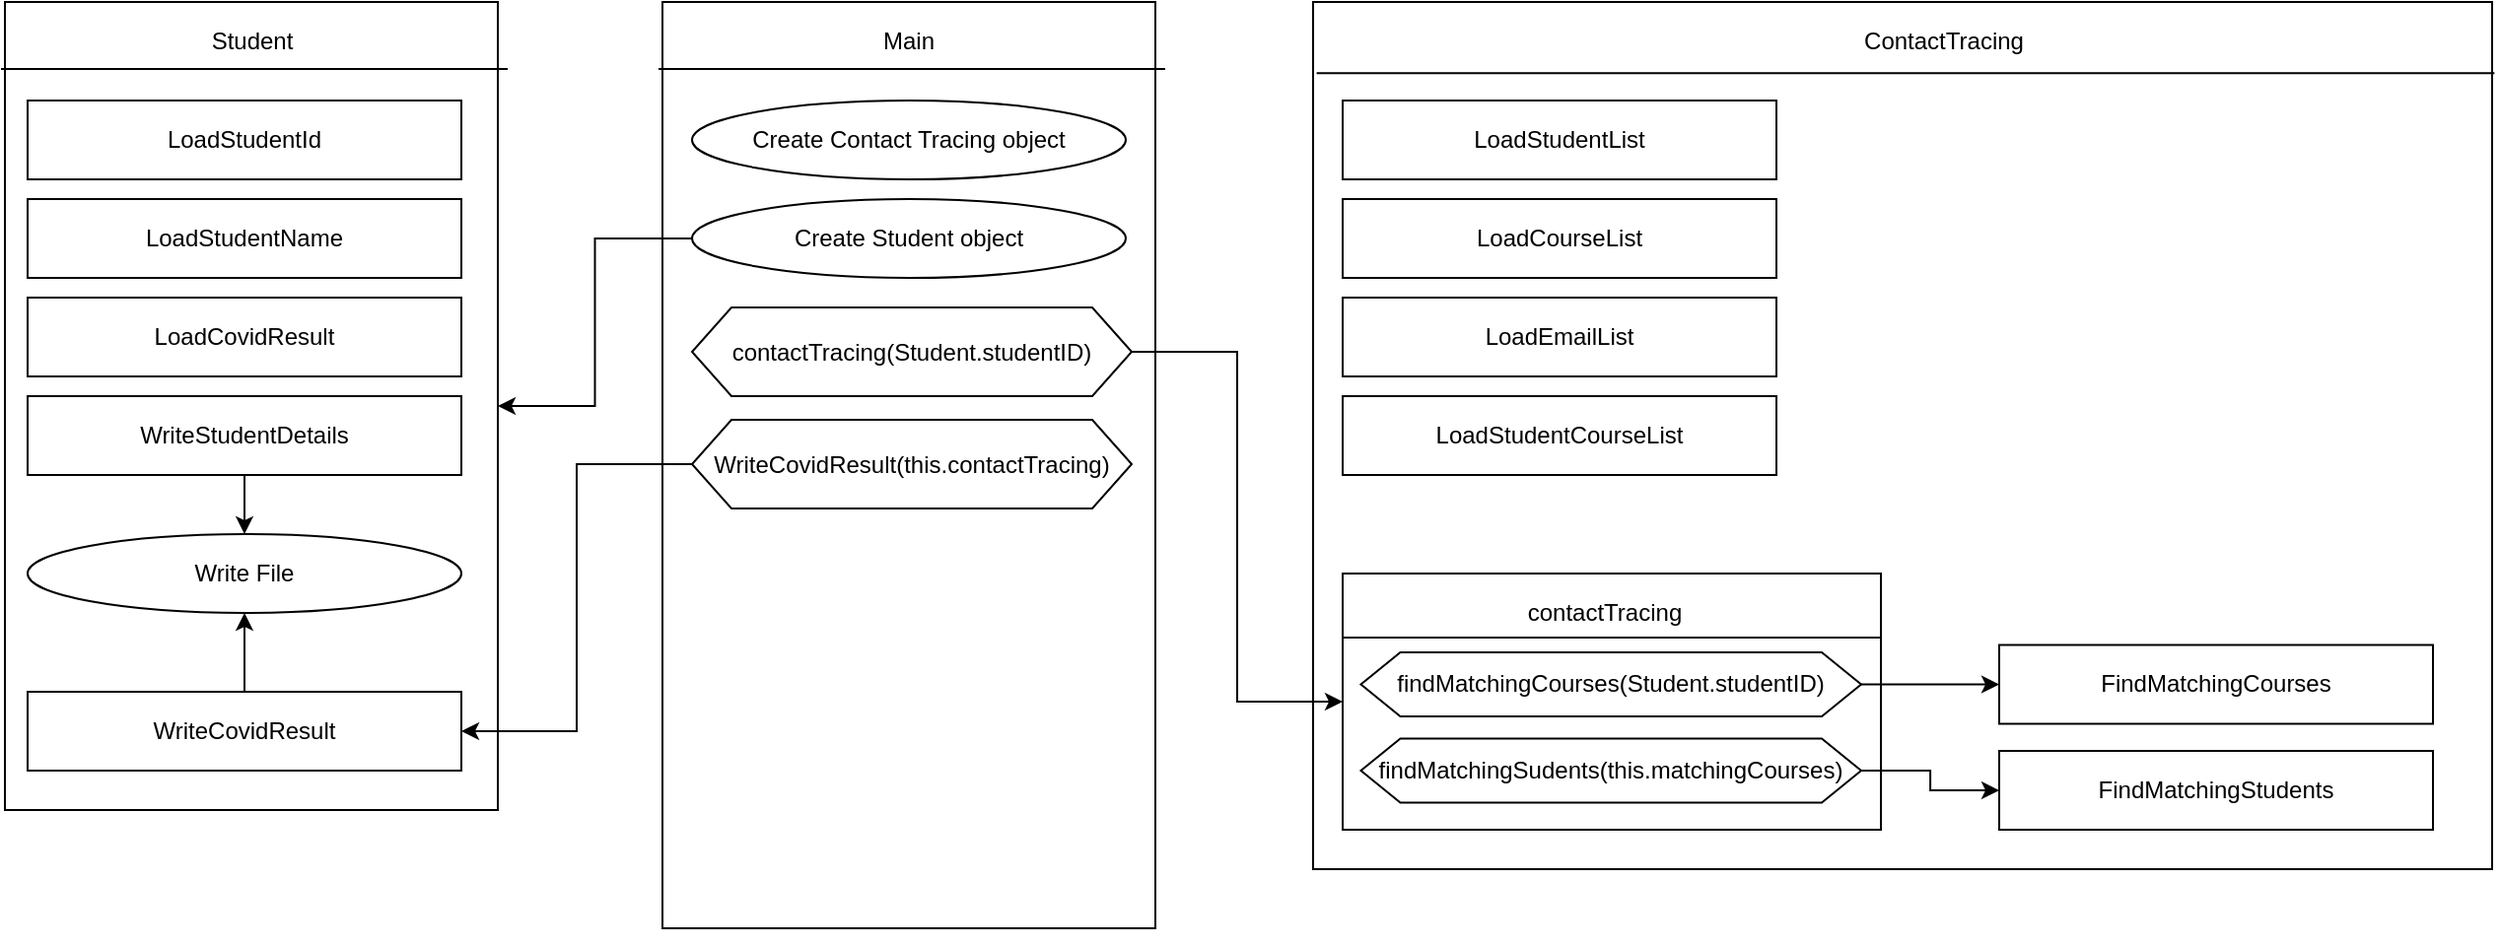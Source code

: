 <mxfile version="13.9.2" type="github">
  <diagram id="C5RBs43oDa-KdzZeNtuy" name="Page-1">
    <mxGraphModel dx="1422" dy="772" grid="1" gridSize="10" guides="1" tooltips="1" connect="1" arrows="1" fold="1" page="1" pageScale="1" pageWidth="827" pageHeight="1169" math="0" shadow="0">
      <root>
        <mxCell id="WIyWlLk6GJQsqaUBKTNV-0" />
        <mxCell id="WIyWlLk6GJQsqaUBKTNV-1" parent="WIyWlLk6GJQsqaUBKTNV-0" />
        <mxCell id="S7pzSwOHs0h3wulSuN-L-0" value="" style="rounded=0;whiteSpace=wrap;html=1;" vertex="1" parent="WIyWlLk6GJQsqaUBKTNV-1">
          <mxGeometry x="372" y="350" width="250" height="470" as="geometry" />
        </mxCell>
        <mxCell id="S7pzSwOHs0h3wulSuN-L-1" value="Main" style="text;html=1;strokeColor=none;fillColor=none;align=center;verticalAlign=middle;whiteSpace=wrap;rounded=0;" vertex="1" parent="WIyWlLk6GJQsqaUBKTNV-1">
          <mxGeometry x="412" y="360" width="170" height="20" as="geometry" />
        </mxCell>
        <mxCell id="S7pzSwOHs0h3wulSuN-L-2" value="" style="endArrow=none;html=1;" edge="1" parent="WIyWlLk6GJQsqaUBKTNV-1">
          <mxGeometry width="50" height="50" relative="1" as="geometry">
            <mxPoint x="370" y="384" as="sourcePoint" />
            <mxPoint x="627" y="384" as="targetPoint" />
          </mxGeometry>
        </mxCell>
        <mxCell id="S7pzSwOHs0h3wulSuN-L-3" style="edgeStyle=orthogonalEdgeStyle;rounded=0;orthogonalLoop=1;jettySize=auto;html=1;exitX=0.5;exitY=1;exitDx=0;exitDy=0;" edge="1" parent="WIyWlLk6GJQsqaUBKTNV-1" source="S7pzSwOHs0h3wulSuN-L-0" target="S7pzSwOHs0h3wulSuN-L-0">
          <mxGeometry relative="1" as="geometry" />
        </mxCell>
        <mxCell id="S7pzSwOHs0h3wulSuN-L-7" value="" style="rounded=0;whiteSpace=wrap;html=1;" vertex="1" parent="WIyWlLk6GJQsqaUBKTNV-1">
          <mxGeometry x="38.5" y="350" width="250" height="410" as="geometry" />
        </mxCell>
        <mxCell id="S7pzSwOHs0h3wulSuN-L-8" value="Student" style="text;html=1;strokeColor=none;fillColor=none;align=center;verticalAlign=middle;whiteSpace=wrap;rounded=0;" vertex="1" parent="WIyWlLk6GJQsqaUBKTNV-1">
          <mxGeometry x="78.5" y="360" width="170" height="20" as="geometry" />
        </mxCell>
        <mxCell id="S7pzSwOHs0h3wulSuN-L-9" value="" style="endArrow=none;html=1;" edge="1" parent="WIyWlLk6GJQsqaUBKTNV-1">
          <mxGeometry width="50" height="50" relative="1" as="geometry">
            <mxPoint x="36.5" y="384" as="sourcePoint" />
            <mxPoint x="293.5" y="384" as="targetPoint" />
          </mxGeometry>
        </mxCell>
        <mxCell id="S7pzSwOHs0h3wulSuN-L-10" style="edgeStyle=orthogonalEdgeStyle;rounded=0;orthogonalLoop=1;jettySize=auto;html=1;exitX=0.5;exitY=1;exitDx=0;exitDy=0;" edge="1" parent="WIyWlLk6GJQsqaUBKTNV-1" source="S7pzSwOHs0h3wulSuN-L-7" target="S7pzSwOHs0h3wulSuN-L-7">
          <mxGeometry relative="1" as="geometry" />
        </mxCell>
        <mxCell id="S7pzSwOHs0h3wulSuN-L-11" value="LoadStudentId" style="rounded=0;whiteSpace=wrap;html=1;" vertex="1" parent="WIyWlLk6GJQsqaUBKTNV-1">
          <mxGeometry x="50" y="400" width="220" height="40" as="geometry" />
        </mxCell>
        <mxCell id="S7pzSwOHs0h3wulSuN-L-12" value="LoadStudentName" style="rounded=0;whiteSpace=wrap;html=1;" vertex="1" parent="WIyWlLk6GJQsqaUBKTNV-1">
          <mxGeometry x="50" y="450" width="220" height="40" as="geometry" />
        </mxCell>
        <mxCell id="S7pzSwOHs0h3wulSuN-L-13" value="LoadCovidResult" style="rounded=0;whiteSpace=wrap;html=1;" vertex="1" parent="WIyWlLk6GJQsqaUBKTNV-1">
          <mxGeometry x="50" y="500" width="220" height="40" as="geometry" />
        </mxCell>
        <mxCell id="S7pzSwOHs0h3wulSuN-L-17" style="edgeStyle=orthogonalEdgeStyle;rounded=0;orthogonalLoop=1;jettySize=auto;html=1;exitX=0.5;exitY=1;exitDx=0;exitDy=0;" edge="1" parent="WIyWlLk6GJQsqaUBKTNV-1" source="S7pzSwOHs0h3wulSuN-L-14" target="S7pzSwOHs0h3wulSuN-L-16">
          <mxGeometry relative="1" as="geometry" />
        </mxCell>
        <mxCell id="S7pzSwOHs0h3wulSuN-L-14" value="WriteStudentDetails" style="rounded=0;whiteSpace=wrap;html=1;" vertex="1" parent="WIyWlLk6GJQsqaUBKTNV-1">
          <mxGeometry x="50" y="550" width="220" height="40" as="geometry" />
        </mxCell>
        <mxCell id="S7pzSwOHs0h3wulSuN-L-16" value="Write File" style="ellipse;whiteSpace=wrap;html=1;" vertex="1" parent="WIyWlLk6GJQsqaUBKTNV-1">
          <mxGeometry x="50" y="620" width="220" height="40" as="geometry" />
        </mxCell>
        <mxCell id="S7pzSwOHs0h3wulSuN-L-22" style="edgeStyle=orthogonalEdgeStyle;rounded=0;orthogonalLoop=1;jettySize=auto;html=1;entryX=0.5;entryY=1;entryDx=0;entryDy=0;" edge="1" parent="WIyWlLk6GJQsqaUBKTNV-1" source="S7pzSwOHs0h3wulSuN-L-21" target="S7pzSwOHs0h3wulSuN-L-16">
          <mxGeometry relative="1" as="geometry" />
        </mxCell>
        <mxCell id="S7pzSwOHs0h3wulSuN-L-21" value="WriteCovidResult" style="rounded=0;whiteSpace=wrap;html=1;" vertex="1" parent="WIyWlLk6GJQsqaUBKTNV-1">
          <mxGeometry x="50" y="700" width="220" height="40" as="geometry" />
        </mxCell>
        <mxCell id="S7pzSwOHs0h3wulSuN-L-26" style="edgeStyle=orthogonalEdgeStyle;rounded=0;orthogonalLoop=1;jettySize=auto;html=1;" edge="1" parent="WIyWlLk6GJQsqaUBKTNV-1" source="S7pzSwOHs0h3wulSuN-L-25" target="S7pzSwOHs0h3wulSuN-L-7">
          <mxGeometry relative="1" as="geometry" />
        </mxCell>
        <mxCell id="S7pzSwOHs0h3wulSuN-L-25" value="Create Student object" style="ellipse;whiteSpace=wrap;html=1;" vertex="1" parent="WIyWlLk6GJQsqaUBKTNV-1">
          <mxGeometry x="387" y="450" width="220" height="40" as="geometry" />
        </mxCell>
        <mxCell id="S7pzSwOHs0h3wulSuN-L-27" value="Create Contact Tracing object" style="ellipse;whiteSpace=wrap;html=1;" vertex="1" parent="WIyWlLk6GJQsqaUBKTNV-1">
          <mxGeometry x="387" y="400" width="220" height="40" as="geometry" />
        </mxCell>
        <mxCell id="S7pzSwOHs0h3wulSuN-L-29" value="" style="rounded=0;whiteSpace=wrap;html=1;" vertex="1" parent="WIyWlLk6GJQsqaUBKTNV-1">
          <mxGeometry x="702" y="350" width="598" height="440" as="geometry" />
        </mxCell>
        <mxCell id="S7pzSwOHs0h3wulSuN-L-30" value="ContactTracing" style="text;html=1;strokeColor=none;fillColor=none;align=center;verticalAlign=middle;whiteSpace=wrap;rounded=0;" vertex="1" parent="WIyWlLk6GJQsqaUBKTNV-1">
          <mxGeometry x="937" y="360" width="170" height="20" as="geometry" />
        </mxCell>
        <mxCell id="S7pzSwOHs0h3wulSuN-L-32" style="edgeStyle=orthogonalEdgeStyle;rounded=0;orthogonalLoop=1;jettySize=auto;html=1;exitX=0.5;exitY=1;exitDx=0;exitDy=0;" edge="1" parent="WIyWlLk6GJQsqaUBKTNV-1" source="S7pzSwOHs0h3wulSuN-L-29" target="S7pzSwOHs0h3wulSuN-L-29">
          <mxGeometry relative="1" as="geometry" />
        </mxCell>
        <mxCell id="S7pzSwOHs0h3wulSuN-L-35" value="LoadStudentList" style="rounded=0;whiteSpace=wrap;html=1;" vertex="1" parent="WIyWlLk6GJQsqaUBKTNV-1">
          <mxGeometry x="717" y="400" width="220" height="40" as="geometry" />
        </mxCell>
        <mxCell id="S7pzSwOHs0h3wulSuN-L-36" value="LoadCourseList" style="rounded=0;whiteSpace=wrap;html=1;" vertex="1" parent="WIyWlLk6GJQsqaUBKTNV-1">
          <mxGeometry x="717" y="450" width="220" height="40" as="geometry" />
        </mxCell>
        <mxCell id="S7pzSwOHs0h3wulSuN-L-37" value="LoadEmailList" style="rounded=0;whiteSpace=wrap;html=1;" vertex="1" parent="WIyWlLk6GJQsqaUBKTNV-1">
          <mxGeometry x="717" y="500" width="220" height="40" as="geometry" />
        </mxCell>
        <mxCell id="S7pzSwOHs0h3wulSuN-L-38" value="LoadStudentCourseList&lt;span style=&quot;color: rgba(0 , 0 , 0 , 0) ; font-family: monospace ; font-size: 0px&quot;&gt;%3CmxGraphModel%3E%3Croot%3E%3CmxCell%20id%3D%220%22%2F%3E%3CmxCell%20id%3D%221%22%20parent%3D%220%22%2F%3E%3CmxCell%20id%3D%222%22%20value%3D%22LoadStudentId%22%20style%3D%22rounded%3D0%3BwhiteSpace%3Dwrap%3Bhtml%3D1%3B%22%20vertex%3D%221%22%20parent%3D%221%22%3E%3CmxGeometry%20x%3D%2250%22%20y%3D%22400%22%20width%3D%22220%22%20height%3D%2240%22%20as%3D%22geometry%22%2F%3E%3C%2FmxCell%3E%3C%2Froot%3E%3C%2FmxGraphModel%3E&lt;/span&gt;" style="rounded=0;whiteSpace=wrap;html=1;" vertex="1" parent="WIyWlLk6GJQsqaUBKTNV-1">
          <mxGeometry x="717" y="550" width="220" height="40" as="geometry" />
        </mxCell>
        <mxCell id="S7pzSwOHs0h3wulSuN-L-39" value="FindMatchingStudents" style="rounded=0;whiteSpace=wrap;html=1;" vertex="1" parent="WIyWlLk6GJQsqaUBKTNV-1">
          <mxGeometry x="1050" y="730" width="220" height="40" as="geometry" />
        </mxCell>
        <mxCell id="S7pzSwOHs0h3wulSuN-L-46" style="edgeStyle=orthogonalEdgeStyle;rounded=0;orthogonalLoop=1;jettySize=auto;html=1;exitX=1;exitY=0.5;exitDx=0;exitDy=0;entryX=0;entryY=0.5;entryDx=0;entryDy=0;" edge="1" parent="WIyWlLk6GJQsqaUBKTNV-1" source="S7pzSwOHs0h3wulSuN-L-41" target="S7pzSwOHs0h3wulSuN-L-45">
          <mxGeometry relative="1" as="geometry" />
        </mxCell>
        <mxCell id="S7pzSwOHs0h3wulSuN-L-41" value="contactTracing(Student.studentID)" style="shape=hexagon;perimeter=hexagonPerimeter2;whiteSpace=wrap;html=1;fixedSize=1;" vertex="1" parent="WIyWlLk6GJQsqaUBKTNV-1">
          <mxGeometry x="387" y="505" width="223" height="45" as="geometry" />
        </mxCell>
        <mxCell id="S7pzSwOHs0h3wulSuN-L-43" value="" style="endArrow=none;html=1;exitX=0.003;exitY=0.082;exitDx=0;exitDy=0;exitPerimeter=0;entryX=1.002;entryY=0.082;entryDx=0;entryDy=0;entryPerimeter=0;" edge="1" parent="WIyWlLk6GJQsqaUBKTNV-1" source="S7pzSwOHs0h3wulSuN-L-29" target="S7pzSwOHs0h3wulSuN-L-29">
          <mxGeometry width="50" height="50" relative="1" as="geometry">
            <mxPoint x="710" y="404" as="sourcePoint" />
            <mxPoint x="1103" y="386" as="targetPoint" />
          </mxGeometry>
        </mxCell>
        <mxCell id="S7pzSwOHs0h3wulSuN-L-44" value="FindMatchingCourses" style="rounded=0;whiteSpace=wrap;html=1;" vertex="1" parent="WIyWlLk6GJQsqaUBKTNV-1">
          <mxGeometry x="1050" y="676.25" width="220" height="40" as="geometry" />
        </mxCell>
        <mxCell id="S7pzSwOHs0h3wulSuN-L-45" value="" style="rounded=0;whiteSpace=wrap;html=1;" vertex="1" parent="WIyWlLk6GJQsqaUBKTNV-1">
          <mxGeometry x="717" y="640" width="273" height="130" as="geometry" />
        </mxCell>
        <mxCell id="S7pzSwOHs0h3wulSuN-L-57" value="" style="endArrow=none;html=1;exitX=0;exitY=0.25;exitDx=0;exitDy=0;entryX=1;entryY=0.25;entryDx=0;entryDy=0;" edge="1" parent="WIyWlLk6GJQsqaUBKTNV-1" source="S7pzSwOHs0h3wulSuN-L-45" target="S7pzSwOHs0h3wulSuN-L-45">
          <mxGeometry width="50" height="50" relative="1" as="geometry">
            <mxPoint x="600" y="600" as="sourcePoint" />
            <mxPoint x="650" y="550" as="targetPoint" />
          </mxGeometry>
        </mxCell>
        <mxCell id="S7pzSwOHs0h3wulSuN-L-58" value="contactTracing" style="text;html=1;strokeColor=none;fillColor=none;align=center;verticalAlign=middle;whiteSpace=wrap;rounded=0;" vertex="1" parent="WIyWlLk6GJQsqaUBKTNV-1">
          <mxGeometry x="770" y="650" width="160" height="20" as="geometry" />
        </mxCell>
        <mxCell id="S7pzSwOHs0h3wulSuN-L-60" style="edgeStyle=orthogonalEdgeStyle;rounded=0;orthogonalLoop=1;jettySize=auto;html=1;exitX=1;exitY=0.5;exitDx=0;exitDy=0;entryX=0;entryY=0.5;entryDx=0;entryDy=0;" edge="1" parent="WIyWlLk6GJQsqaUBKTNV-1" source="S7pzSwOHs0h3wulSuN-L-59" target="S7pzSwOHs0h3wulSuN-L-44">
          <mxGeometry relative="1" as="geometry" />
        </mxCell>
        <mxCell id="S7pzSwOHs0h3wulSuN-L-59" value="findMatchingCourses(Student.studentID)" style="shape=hexagon;perimeter=hexagonPerimeter2;whiteSpace=wrap;html=1;fixedSize=1;" vertex="1" parent="WIyWlLk6GJQsqaUBKTNV-1">
          <mxGeometry x="726.25" y="680" width="253.75" height="32.5" as="geometry" />
        </mxCell>
        <mxCell id="S7pzSwOHs0h3wulSuN-L-62" style="edgeStyle=orthogonalEdgeStyle;rounded=0;orthogonalLoop=1;jettySize=auto;html=1;entryX=0;entryY=0.5;entryDx=0;entryDy=0;" edge="1" parent="WIyWlLk6GJQsqaUBKTNV-1" source="S7pzSwOHs0h3wulSuN-L-61" target="S7pzSwOHs0h3wulSuN-L-39">
          <mxGeometry relative="1" as="geometry" />
        </mxCell>
        <mxCell id="S7pzSwOHs0h3wulSuN-L-61" value="findMatchingSudents(this.matchingCourses)" style="shape=hexagon;perimeter=hexagonPerimeter2;whiteSpace=wrap;html=1;fixedSize=1;" vertex="1" parent="WIyWlLk6GJQsqaUBKTNV-1">
          <mxGeometry x="726.25" y="723.75" width="253.75" height="32.5" as="geometry" />
        </mxCell>
        <mxCell id="S7pzSwOHs0h3wulSuN-L-64" style="edgeStyle=orthogonalEdgeStyle;rounded=0;orthogonalLoop=1;jettySize=auto;html=1;entryX=1;entryY=0.5;entryDx=0;entryDy=0;" edge="1" parent="WIyWlLk6GJQsqaUBKTNV-1" source="S7pzSwOHs0h3wulSuN-L-63" target="S7pzSwOHs0h3wulSuN-L-21">
          <mxGeometry relative="1" as="geometry" />
        </mxCell>
        <mxCell id="S7pzSwOHs0h3wulSuN-L-63" value="WriteCovidResult(this.contactTracing)" style="shape=hexagon;perimeter=hexagonPerimeter2;whiteSpace=wrap;html=1;fixedSize=1;" vertex="1" parent="WIyWlLk6GJQsqaUBKTNV-1">
          <mxGeometry x="387" y="562" width="223" height="45" as="geometry" />
        </mxCell>
      </root>
    </mxGraphModel>
  </diagram>
</mxfile>

